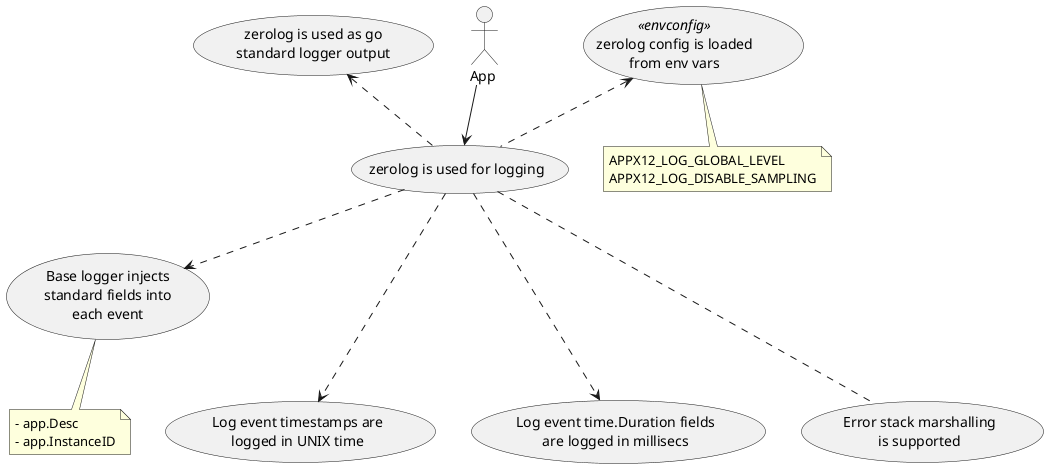 @startuml
actor :App : as APP


usecase APP_LOGGING as "zerolog is used for logging"
usecase ZEROLOG_CONFIG << envconfig >> as "
zerolog config is loaded
from env vars"

note bottom of ZEROLOG_CONFIG {
APPX12_LOG_GLOBAL_LEVEL
APPX12_LOG_DISABLE_SAMPLING
}

usecase LOG_APP_DESC as "
Base logger injects
standard fields into
each event"

note bottom of LOG_APP_DESC {
- app.Desc
- app.InstanceID
}

usecase LOG_TIMESTAMP as "
Log event timestamps are
logged in UNIX time"

usecase LOG_DURATION as "
Log event time.Duration fields
are logged in millisecs"

usecase LOG_ERROR_STACK_MARSHALLER as "
Error stack marshalling
is supported"

usecase GO_LOGGING as "
zerolog is used as go
standard logger output"


APP_LOGGING .up.> GO_LOGGING
APP_LOGGING .up.> ZEROLOG_CONFIG
APP_LOGGING ..> LOG_APP_DESC
APP_LOGGING ...> LOG_TIMESTAMP
APP_LOGGING ...> LOG_DURATION
APP_LOGGING ... LOG_ERROR_STACK_MARSHALLER

APP --> APP_LOGGING

@enduml